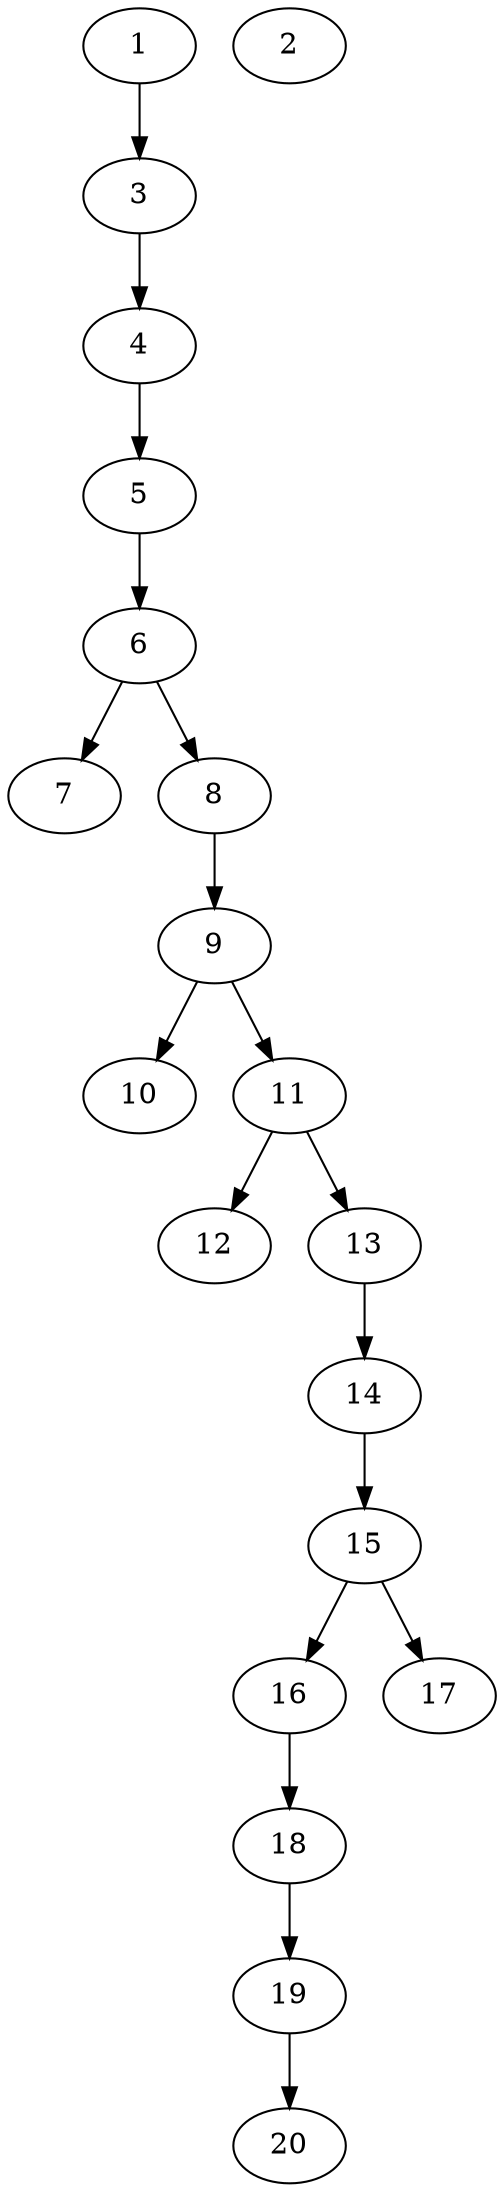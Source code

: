 // DAG automatically generated by daggen at Thu Oct  3 13:58:42 2019
// ./daggen --dot -n 20 --ccr 0.3 --fat 0.3 --regular 0.5 --density 0.5 --mindata 5242880 --maxdata 52428800 
digraph G {
  1 [size="86128640", alpha="0.20", expect_size="25838592"] 
  1 -> 3 [size ="25838592"]
  2 [size="63685973", alpha="0.05", expect_size="19105792"] 
  3 [size="161788587", alpha="0.19", expect_size="48536576"] 
  3 -> 4 [size ="48536576"]
  4 [size="84142080", alpha="0.11", expect_size="25242624"] 
  4 -> 5 [size ="25242624"]
  5 [size="161198080", alpha="0.01", expect_size="48359424"] 
  5 -> 6 [size ="48359424"]
  6 [size="40444587", alpha="0.04", expect_size="12133376"] 
  6 -> 7 [size ="12133376"]
  6 -> 8 [size ="12133376"]
  7 [size="92767573", alpha="0.07", expect_size="27830272"] 
  8 [size="74929493", alpha="0.05", expect_size="22478848"] 
  8 -> 9 [size ="22478848"]
  9 [size="62825813", alpha="0.09", expect_size="18847744"] 
  9 -> 10 [size ="18847744"]
  9 -> 11 [size ="18847744"]
  10 [size="161071787", alpha="0.11", expect_size="48321536"] 
  11 [size="38369280", alpha="0.14", expect_size="11510784"] 
  11 -> 12 [size ="11510784"]
  11 -> 13 [size ="11510784"]
  12 [size="36857173", alpha="0.17", expect_size="11057152"] 
  13 [size="73099947", alpha="0.07", expect_size="21929984"] 
  13 -> 14 [size ="21929984"]
  14 [size="63781547", alpha="0.18", expect_size="19134464"] 
  14 -> 15 [size ="19134464"]
  15 [size="146718720", alpha="0.18", expect_size="44015616"] 
  15 -> 16 [size ="44015616"]
  15 -> 17 [size ="44015616"]
  16 [size="155221333", alpha="0.09", expect_size="46566400"] 
  16 -> 18 [size ="46566400"]
  17 [size="30894080", alpha="0.07", expect_size="9268224"] 
  18 [size="89845760", alpha="0.09", expect_size="26953728"] 
  18 -> 19 [size ="26953728"]
  19 [size="126822400", alpha="0.14", expect_size="38046720"] 
  19 -> 20 [size ="38046720"]
  20 [size="42263893", alpha="0.00", expect_size="12679168"] 
}
